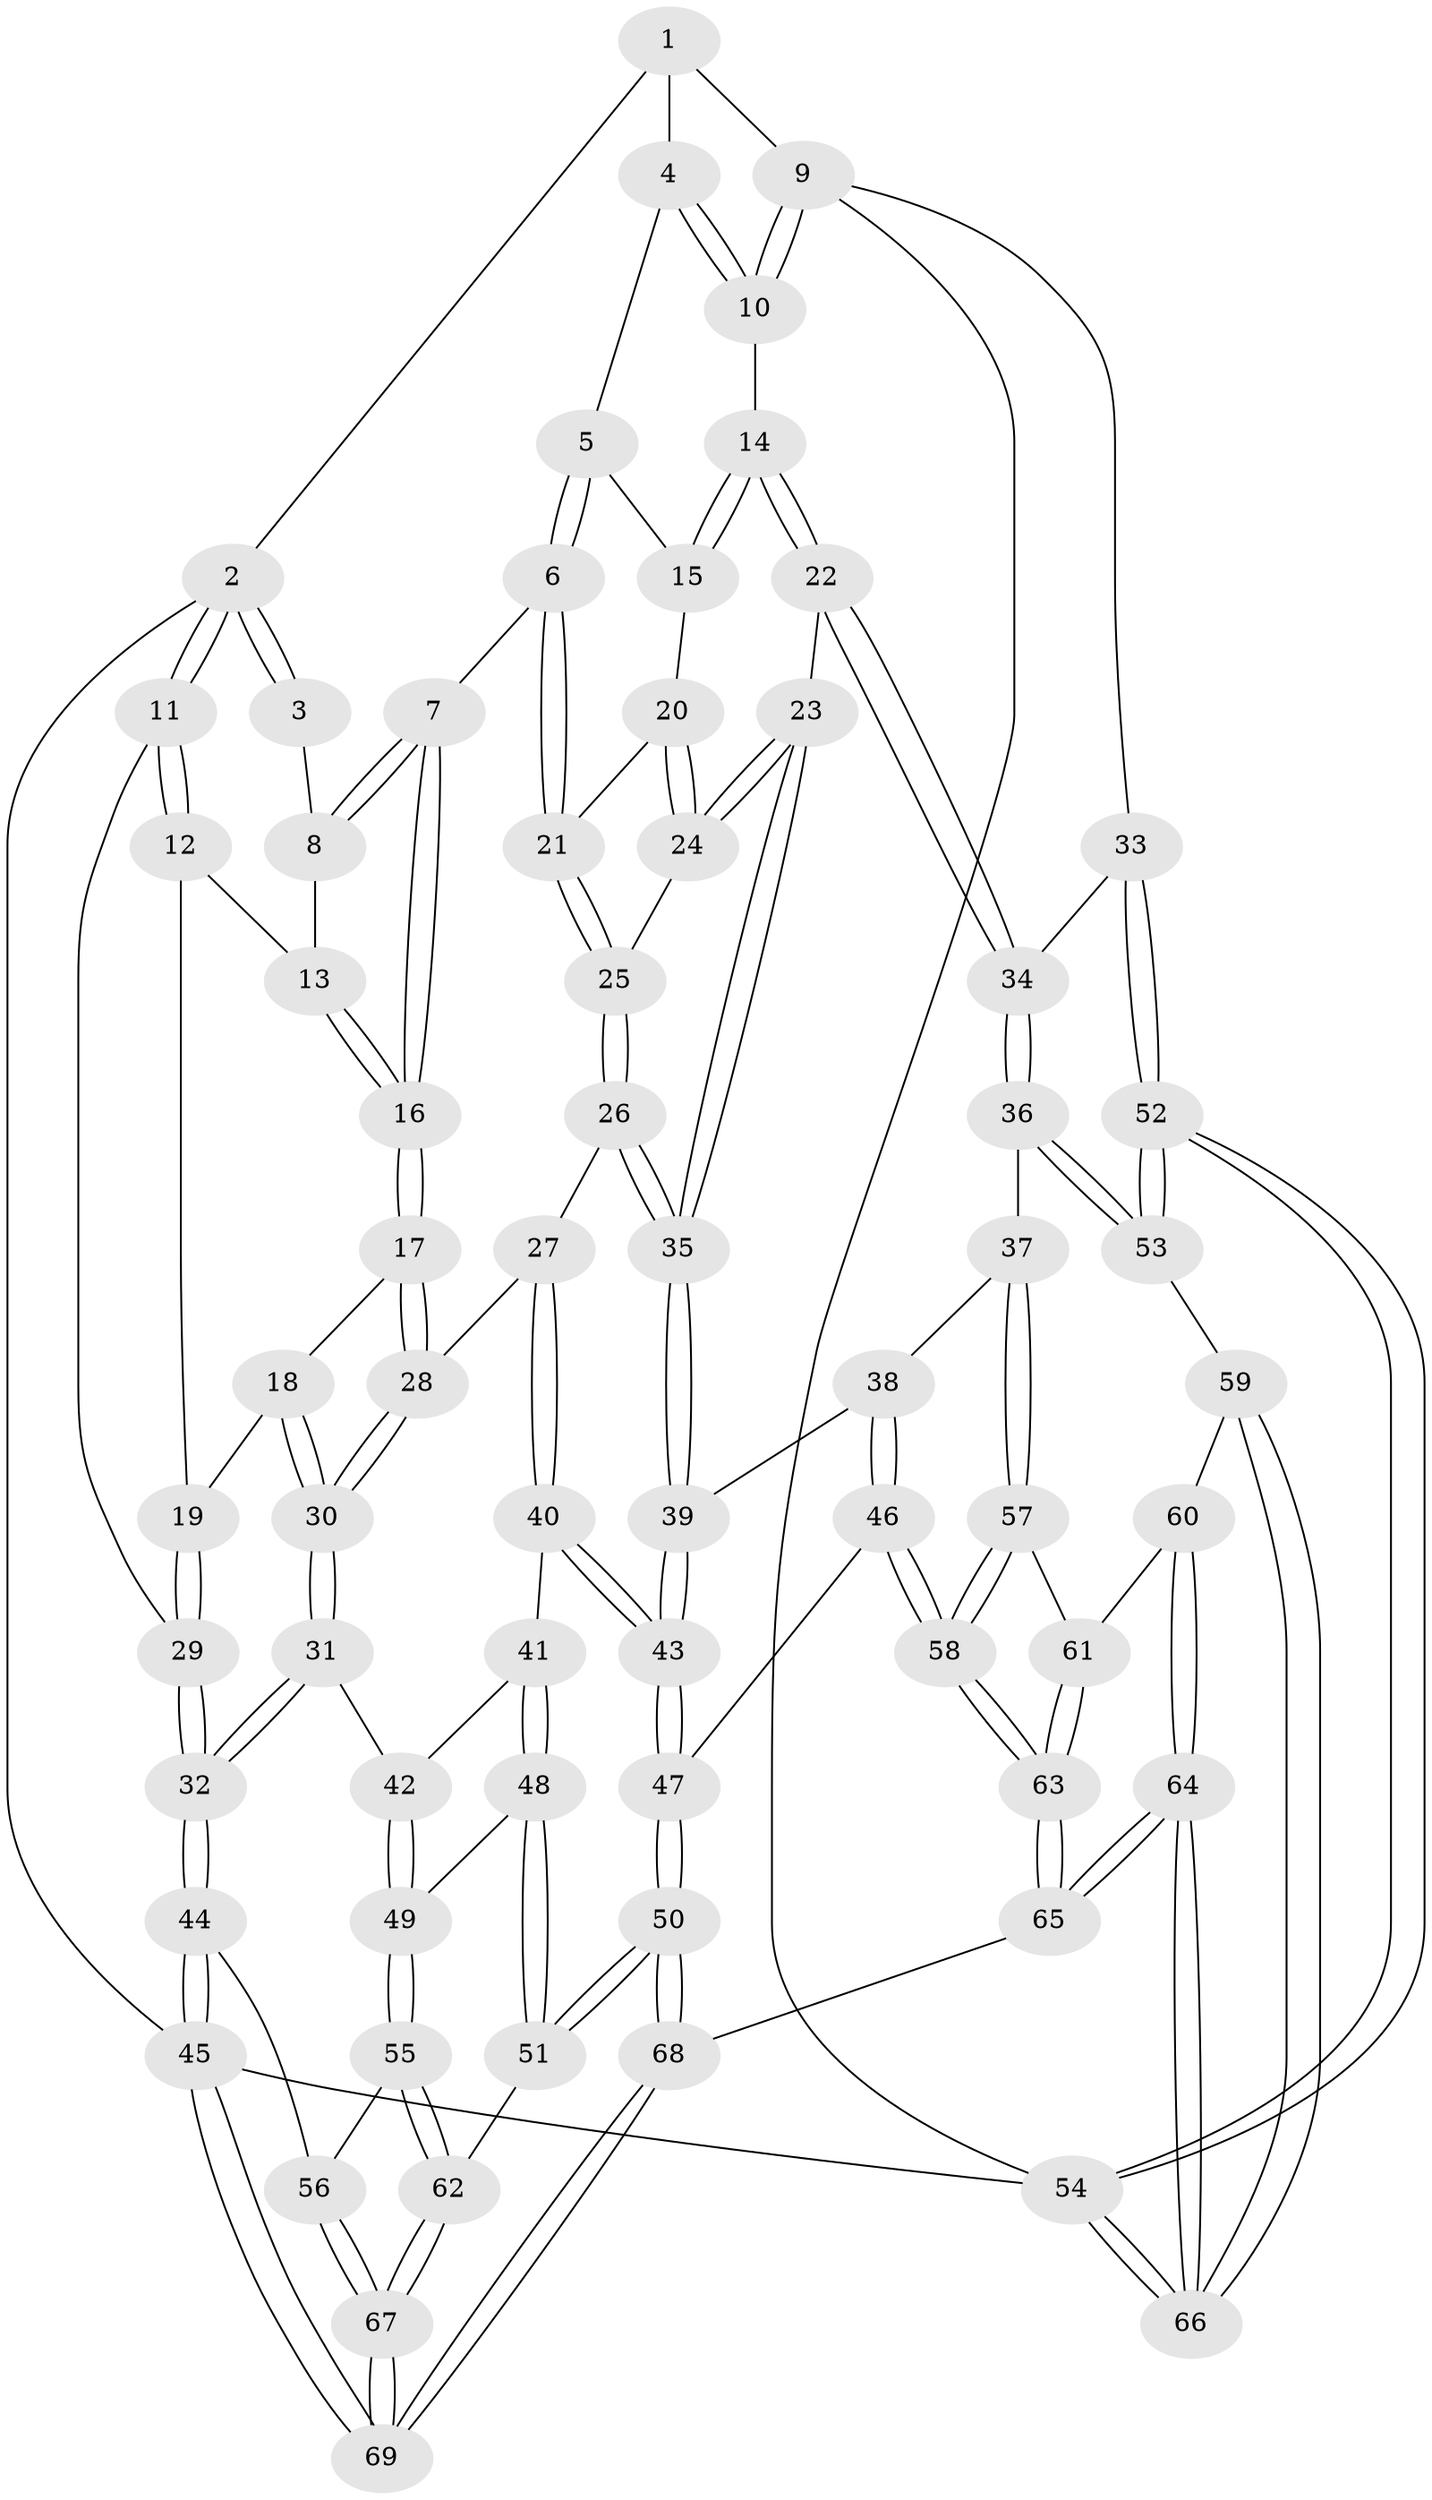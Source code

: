 // coarse degree distribution, {3: 0.6904761904761905, 4: 0.2857142857142857, 5: 0.023809523809523808}
// Generated by graph-tools (version 1.1) at 2025/38/03/04/25 23:38:29]
// undirected, 69 vertices, 169 edges
graph export_dot {
  node [color=gray90,style=filled];
  1 [pos="+0.674066822193082+0"];
  2 [pos="+0+0"];
  3 [pos="+0.31872879420547584+0"];
  4 [pos="+0.6740352861061631+0"];
  5 [pos="+0.6725830197158775+0"];
  6 [pos="+0.5741664133163719+0.16259024293207797"];
  7 [pos="+0.42056351980761425+0.17404777377576455"];
  8 [pos="+0.3028439523032415+0.1107301227380264"];
  9 [pos="+1+0.2703898455220979"];
  10 [pos="+1+0.27170307561976936"];
  11 [pos="+0+0"];
  12 [pos="+0.20180753857857459+0.1503208195718941"];
  13 [pos="+0.20714456473858964+0.15022219436007306"];
  14 [pos="+1+0.28377151601474215"];
  15 [pos="+0.89167106856295+0.24195727114753732"];
  16 [pos="+0.3095948843806378+0.32018949893829507"];
  17 [pos="+0.29281127888492625+0.3923050166353641"];
  18 [pos="+0.14558779739569516+0.3612211122427689"];
  19 [pos="+0.12525453101145526+0.34316767330084647"];
  20 [pos="+0.7640231504148333+0.27650830958955813"];
  21 [pos="+0.5811759086821576+0.18740963914155875"];
  22 [pos="+0.8009791043135056+0.46785983518575136"];
  23 [pos="+0.791687281226061+0.4648162237903501"];
  24 [pos="+0.7850167148469299+0.4574851288850139"];
  25 [pos="+0.5591942376527873+0.35944811114801234"];
  26 [pos="+0.4837429963145092+0.4624810959804986"];
  27 [pos="+0.37701998786381546+0.4878492549480988"];
  28 [pos="+0.296504681921257+0.39705049492002253"];
  29 [pos="+0+0.2670161380715174"];
  30 [pos="+0.09213762043483881+0.5708851145421232"];
  31 [pos="+0.0676745802438573+0.6433084488443851"];
  32 [pos="+0+0.7009306370603445"];
  33 [pos="+1+0.5878409323435018"];
  34 [pos="+0.8419787835548113+0.5320710530878263"];
  35 [pos="+0.6127177734078315+0.6056105454825896"];
  36 [pos="+0.8019962915535643+0.7094793016457932"];
  37 [pos="+0.7682708220694808+0.721839532313551"];
  38 [pos="+0.6280436568435822+0.6704052482389423"];
  39 [pos="+0.6227797351572061+0.6621915081154678"];
  40 [pos="+0.3146559174246047+0.622324639603717"];
  41 [pos="+0.25582062790918836+0.6483764613240258"];
  42 [pos="+0.1306755762588901+0.6471850480875032"];
  43 [pos="+0.3983590229051265+0.7085385581870748"];
  44 [pos="+0+0.790511161423682"];
  45 [pos="+0+1"];
  46 [pos="+0.5448934778340386+0.8696834182126603"];
  47 [pos="+0.44155716136043643+0.8483244768345461"];
  48 [pos="+0.25612731862454363+0.7951538687540829"];
  49 [pos="+0.19647991166469578+0.847151654138112"];
  50 [pos="+0.374099077534531+0.9000799479785119"];
  51 [pos="+0.3362695516103453+0.8916740378990603"];
  52 [pos="+1+0.8306787045757063"];
  53 [pos="+1+0.8269321065887058"];
  54 [pos="+1+1"];
  55 [pos="+0.16535194849397458+0.8849391144710911"];
  56 [pos="+0.08443646848688485+0.8802656261628045"];
  57 [pos="+0.7426207238329462+0.8389518163219941"];
  58 [pos="+0.5636765206356324+0.8915591282251134"];
  59 [pos="+0.8735725451232232+0.9099704931633399"];
  60 [pos="+0.8674175623934336+0.9107397740680127"];
  61 [pos="+0.7734162241232023+0.8960596478059761"];
  62 [pos="+0.22528663904409013+0.9310734519595287"];
  63 [pos="+0.640774282783086+1"];
  64 [pos="+0.6716138644971346+1"];
  65 [pos="+0.6424307153403581+1"];
  66 [pos="+0.8303944579109712+1"];
  67 [pos="+0.21633365401214957+1"];
  68 [pos="+0.36715645067586733+1"];
  69 [pos="+0.23468024026841017+1"];
  1 -- 2;
  1 -- 4;
  1 -- 9;
  2 -- 3;
  2 -- 3;
  2 -- 11;
  2 -- 11;
  2 -- 45;
  3 -- 8;
  4 -- 5;
  4 -- 10;
  4 -- 10;
  5 -- 6;
  5 -- 6;
  5 -- 15;
  6 -- 7;
  6 -- 21;
  6 -- 21;
  7 -- 8;
  7 -- 8;
  7 -- 16;
  7 -- 16;
  8 -- 13;
  9 -- 10;
  9 -- 10;
  9 -- 33;
  9 -- 54;
  10 -- 14;
  11 -- 12;
  11 -- 12;
  11 -- 29;
  12 -- 13;
  12 -- 19;
  13 -- 16;
  13 -- 16;
  14 -- 15;
  14 -- 15;
  14 -- 22;
  14 -- 22;
  15 -- 20;
  16 -- 17;
  16 -- 17;
  17 -- 18;
  17 -- 28;
  17 -- 28;
  18 -- 19;
  18 -- 30;
  18 -- 30;
  19 -- 29;
  19 -- 29;
  20 -- 21;
  20 -- 24;
  20 -- 24;
  21 -- 25;
  21 -- 25;
  22 -- 23;
  22 -- 34;
  22 -- 34;
  23 -- 24;
  23 -- 24;
  23 -- 35;
  23 -- 35;
  24 -- 25;
  25 -- 26;
  25 -- 26;
  26 -- 27;
  26 -- 35;
  26 -- 35;
  27 -- 28;
  27 -- 40;
  27 -- 40;
  28 -- 30;
  28 -- 30;
  29 -- 32;
  29 -- 32;
  30 -- 31;
  30 -- 31;
  31 -- 32;
  31 -- 32;
  31 -- 42;
  32 -- 44;
  32 -- 44;
  33 -- 34;
  33 -- 52;
  33 -- 52;
  34 -- 36;
  34 -- 36;
  35 -- 39;
  35 -- 39;
  36 -- 37;
  36 -- 53;
  36 -- 53;
  37 -- 38;
  37 -- 57;
  37 -- 57;
  38 -- 39;
  38 -- 46;
  38 -- 46;
  39 -- 43;
  39 -- 43;
  40 -- 41;
  40 -- 43;
  40 -- 43;
  41 -- 42;
  41 -- 48;
  41 -- 48;
  42 -- 49;
  42 -- 49;
  43 -- 47;
  43 -- 47;
  44 -- 45;
  44 -- 45;
  44 -- 56;
  45 -- 69;
  45 -- 69;
  45 -- 54;
  46 -- 47;
  46 -- 58;
  46 -- 58;
  47 -- 50;
  47 -- 50;
  48 -- 49;
  48 -- 51;
  48 -- 51;
  49 -- 55;
  49 -- 55;
  50 -- 51;
  50 -- 51;
  50 -- 68;
  50 -- 68;
  51 -- 62;
  52 -- 53;
  52 -- 53;
  52 -- 54;
  52 -- 54;
  53 -- 59;
  54 -- 66;
  54 -- 66;
  55 -- 56;
  55 -- 62;
  55 -- 62;
  56 -- 67;
  56 -- 67;
  57 -- 58;
  57 -- 58;
  57 -- 61;
  58 -- 63;
  58 -- 63;
  59 -- 60;
  59 -- 66;
  59 -- 66;
  60 -- 61;
  60 -- 64;
  60 -- 64;
  61 -- 63;
  61 -- 63;
  62 -- 67;
  62 -- 67;
  63 -- 65;
  63 -- 65;
  64 -- 65;
  64 -- 65;
  64 -- 66;
  64 -- 66;
  65 -- 68;
  67 -- 69;
  67 -- 69;
  68 -- 69;
  68 -- 69;
}
